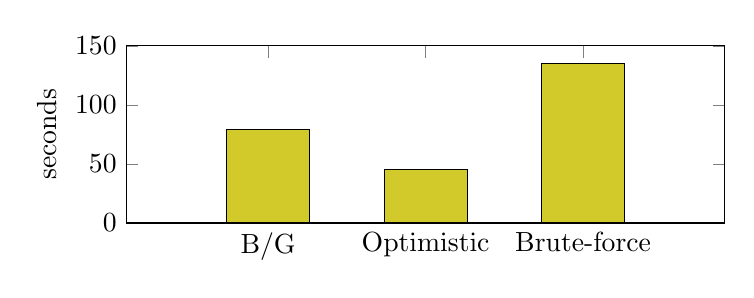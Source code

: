 \begin{tikzpicture}
\begin{axis}[
    x tick label style={/pgf/number format/1000 sep=},
    ylabel=seconds,
    legend style={at={(0.5,-.25)},
        anchor=north,legend columns=-1},
     ybar stacked,
	x=2cm, y=0.015cm,
    bar width=30pt,
	ymin=0,ymax=150,
	xmin=0.1,xmax=3.9,
	xtick={1,...,3},
        xticklabels={B/G,Optimistic,Brute-force},
	x tick label style={
 %   rotate=30,anchor=east
},
	enlargelimits=false
]
\addplot[fill=yellow!80!black] coordinates
{(1,79)
(2,45)
(3,135)
};

\end{axis}
\end{tikzpicture}
